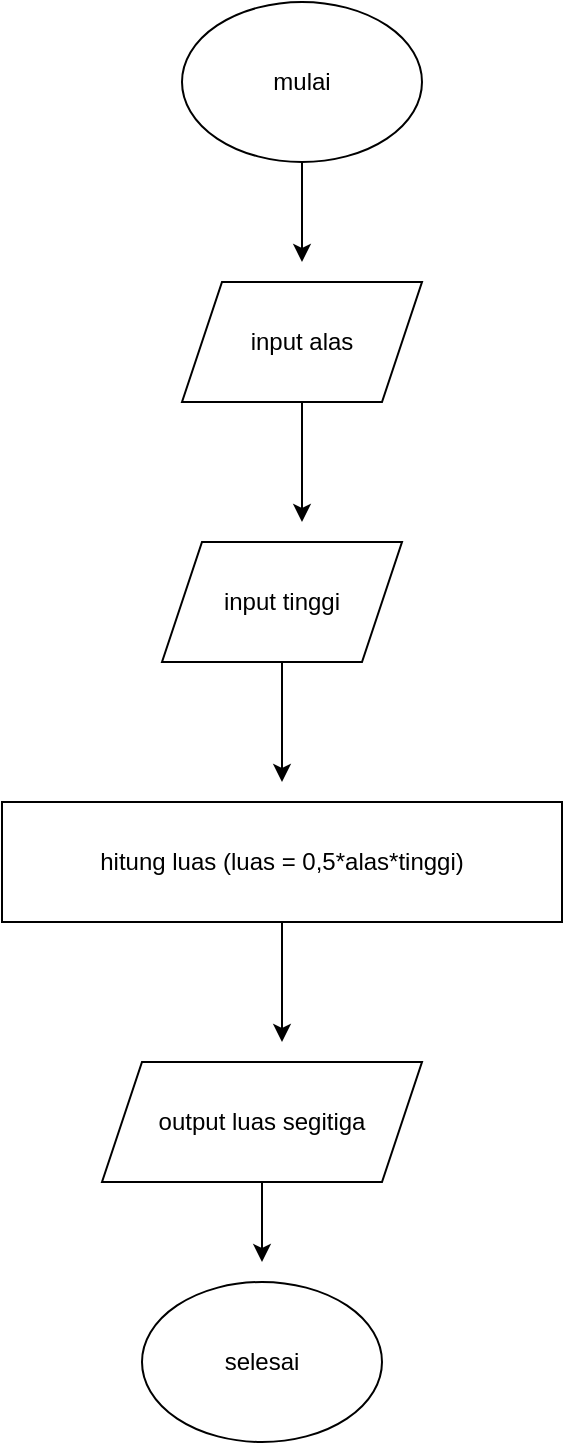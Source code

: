 <mxfile version="22.0.4" type="github">
  <diagram name="Page-1" id="29-lUxLOSpv02_6RnXEP">
    <mxGraphModel dx="1114" dy="602" grid="1" gridSize="10" guides="1" tooltips="1" connect="1" arrows="1" fold="1" page="1" pageScale="1" pageWidth="850" pageHeight="1100" math="0" shadow="0">
      <root>
        <mxCell id="0" />
        <mxCell id="1" parent="0" />
        <mxCell id="zO9J5krB_gC_GQNKJRRC-15" style="edgeStyle=orthogonalEdgeStyle;rounded=0;orthogonalLoop=1;jettySize=auto;html=1;exitX=0.5;exitY=1;exitDx=0;exitDy=0;" edge="1" parent="1" source="zO9J5krB_gC_GQNKJRRC-2">
          <mxGeometry relative="1" as="geometry">
            <mxPoint x="460" y="160" as="targetPoint" />
          </mxGeometry>
        </mxCell>
        <mxCell id="zO9J5krB_gC_GQNKJRRC-2" value="" style="ellipse;whiteSpace=wrap;html=1;" vertex="1" parent="1">
          <mxGeometry x="400" y="30" width="120" height="80" as="geometry" />
        </mxCell>
        <mxCell id="zO9J5krB_gC_GQNKJRRC-16" style="edgeStyle=orthogonalEdgeStyle;rounded=0;orthogonalLoop=1;jettySize=auto;html=1;exitX=0.5;exitY=1;exitDx=0;exitDy=0;" edge="1" parent="1" source="zO9J5krB_gC_GQNKJRRC-3">
          <mxGeometry relative="1" as="geometry">
            <mxPoint x="460" y="290" as="targetPoint" />
          </mxGeometry>
        </mxCell>
        <mxCell id="zO9J5krB_gC_GQNKJRRC-3" value="" style="shape=parallelogram;perimeter=parallelogramPerimeter;whiteSpace=wrap;html=1;fixedSize=1;" vertex="1" parent="1">
          <mxGeometry x="400" y="170" width="120" height="60" as="geometry" />
        </mxCell>
        <mxCell id="zO9J5krB_gC_GQNKJRRC-17" style="edgeStyle=orthogonalEdgeStyle;rounded=0;orthogonalLoop=1;jettySize=auto;html=1;exitX=0.5;exitY=1;exitDx=0;exitDy=0;" edge="1" parent="1" source="zO9J5krB_gC_GQNKJRRC-4">
          <mxGeometry relative="1" as="geometry">
            <mxPoint x="450" y="420" as="targetPoint" />
          </mxGeometry>
        </mxCell>
        <mxCell id="zO9J5krB_gC_GQNKJRRC-4" value="" style="shape=parallelogram;perimeter=parallelogramPerimeter;whiteSpace=wrap;html=1;fixedSize=1;" vertex="1" parent="1">
          <mxGeometry x="390" y="300" width="120" height="60" as="geometry" />
        </mxCell>
        <mxCell id="zO9J5krB_gC_GQNKJRRC-18" style="edgeStyle=orthogonalEdgeStyle;rounded=0;orthogonalLoop=1;jettySize=auto;html=1;exitX=0.5;exitY=1;exitDx=0;exitDy=0;" edge="1" parent="1" source="zO9J5krB_gC_GQNKJRRC-5">
          <mxGeometry relative="1" as="geometry">
            <mxPoint x="450" y="550" as="targetPoint" />
          </mxGeometry>
        </mxCell>
        <mxCell id="zO9J5krB_gC_GQNKJRRC-5" value="" style="rounded=0;whiteSpace=wrap;html=1;" vertex="1" parent="1">
          <mxGeometry x="310" y="430" width="280" height="60" as="geometry" />
        </mxCell>
        <mxCell id="zO9J5krB_gC_GQNKJRRC-19" style="edgeStyle=orthogonalEdgeStyle;rounded=0;orthogonalLoop=1;jettySize=auto;html=1;exitX=0.5;exitY=1;exitDx=0;exitDy=0;" edge="1" parent="1" source="zO9J5krB_gC_GQNKJRRC-6">
          <mxGeometry relative="1" as="geometry">
            <mxPoint x="440" y="660" as="targetPoint" />
          </mxGeometry>
        </mxCell>
        <mxCell id="zO9J5krB_gC_GQNKJRRC-6" value="" style="shape=parallelogram;perimeter=parallelogramPerimeter;whiteSpace=wrap;html=1;fixedSize=1;" vertex="1" parent="1">
          <mxGeometry x="360" y="560" width="160" height="60" as="geometry" />
        </mxCell>
        <mxCell id="zO9J5krB_gC_GQNKJRRC-7" value="" style="ellipse;whiteSpace=wrap;html=1;" vertex="1" parent="1">
          <mxGeometry x="380" y="670" width="120" height="80" as="geometry" />
        </mxCell>
        <mxCell id="zO9J5krB_gC_GQNKJRRC-8" value="mulai " style="text;strokeColor=none;align=center;fillColor=none;html=1;verticalAlign=middle;whiteSpace=wrap;rounded=0;" vertex="1" parent="1">
          <mxGeometry x="430" y="55" width="60" height="30" as="geometry" />
        </mxCell>
        <mxCell id="zO9J5krB_gC_GQNKJRRC-9" value="input alas" style="text;strokeColor=none;align=center;fillColor=none;html=1;verticalAlign=middle;whiteSpace=wrap;rounded=0;" vertex="1" parent="1">
          <mxGeometry x="430" y="185" width="60" height="30" as="geometry" />
        </mxCell>
        <mxCell id="zO9J5krB_gC_GQNKJRRC-10" value="input tinggi" style="text;strokeColor=none;align=center;fillColor=none;html=1;verticalAlign=middle;whiteSpace=wrap;rounded=0;" vertex="1" parent="1">
          <mxGeometry x="395" y="315" width="110" height="30" as="geometry" />
        </mxCell>
        <mxCell id="zO9J5krB_gC_GQNKJRRC-12" value="selesai " style="text;strokeColor=none;align=center;fillColor=none;html=1;verticalAlign=middle;whiteSpace=wrap;rounded=0;" vertex="1" parent="1">
          <mxGeometry x="410" y="695" width="60" height="30" as="geometry" />
        </mxCell>
        <mxCell id="zO9J5krB_gC_GQNKJRRC-13" value="hitung luas (luas = 0,5*alas*tinggi)" style="text;strokeColor=none;align=center;fillColor=none;html=1;verticalAlign=middle;whiteSpace=wrap;rounded=0;" vertex="1" parent="1">
          <mxGeometry x="345" y="445" width="210" height="30" as="geometry" />
        </mxCell>
        <mxCell id="zO9J5krB_gC_GQNKJRRC-14" value="output luas segitiga" style="text;strokeColor=none;align=center;fillColor=none;html=1;verticalAlign=middle;whiteSpace=wrap;rounded=0;" vertex="1" parent="1">
          <mxGeometry x="385" y="582.5" width="110" height="15" as="geometry" />
        </mxCell>
      </root>
    </mxGraphModel>
  </diagram>
</mxfile>
